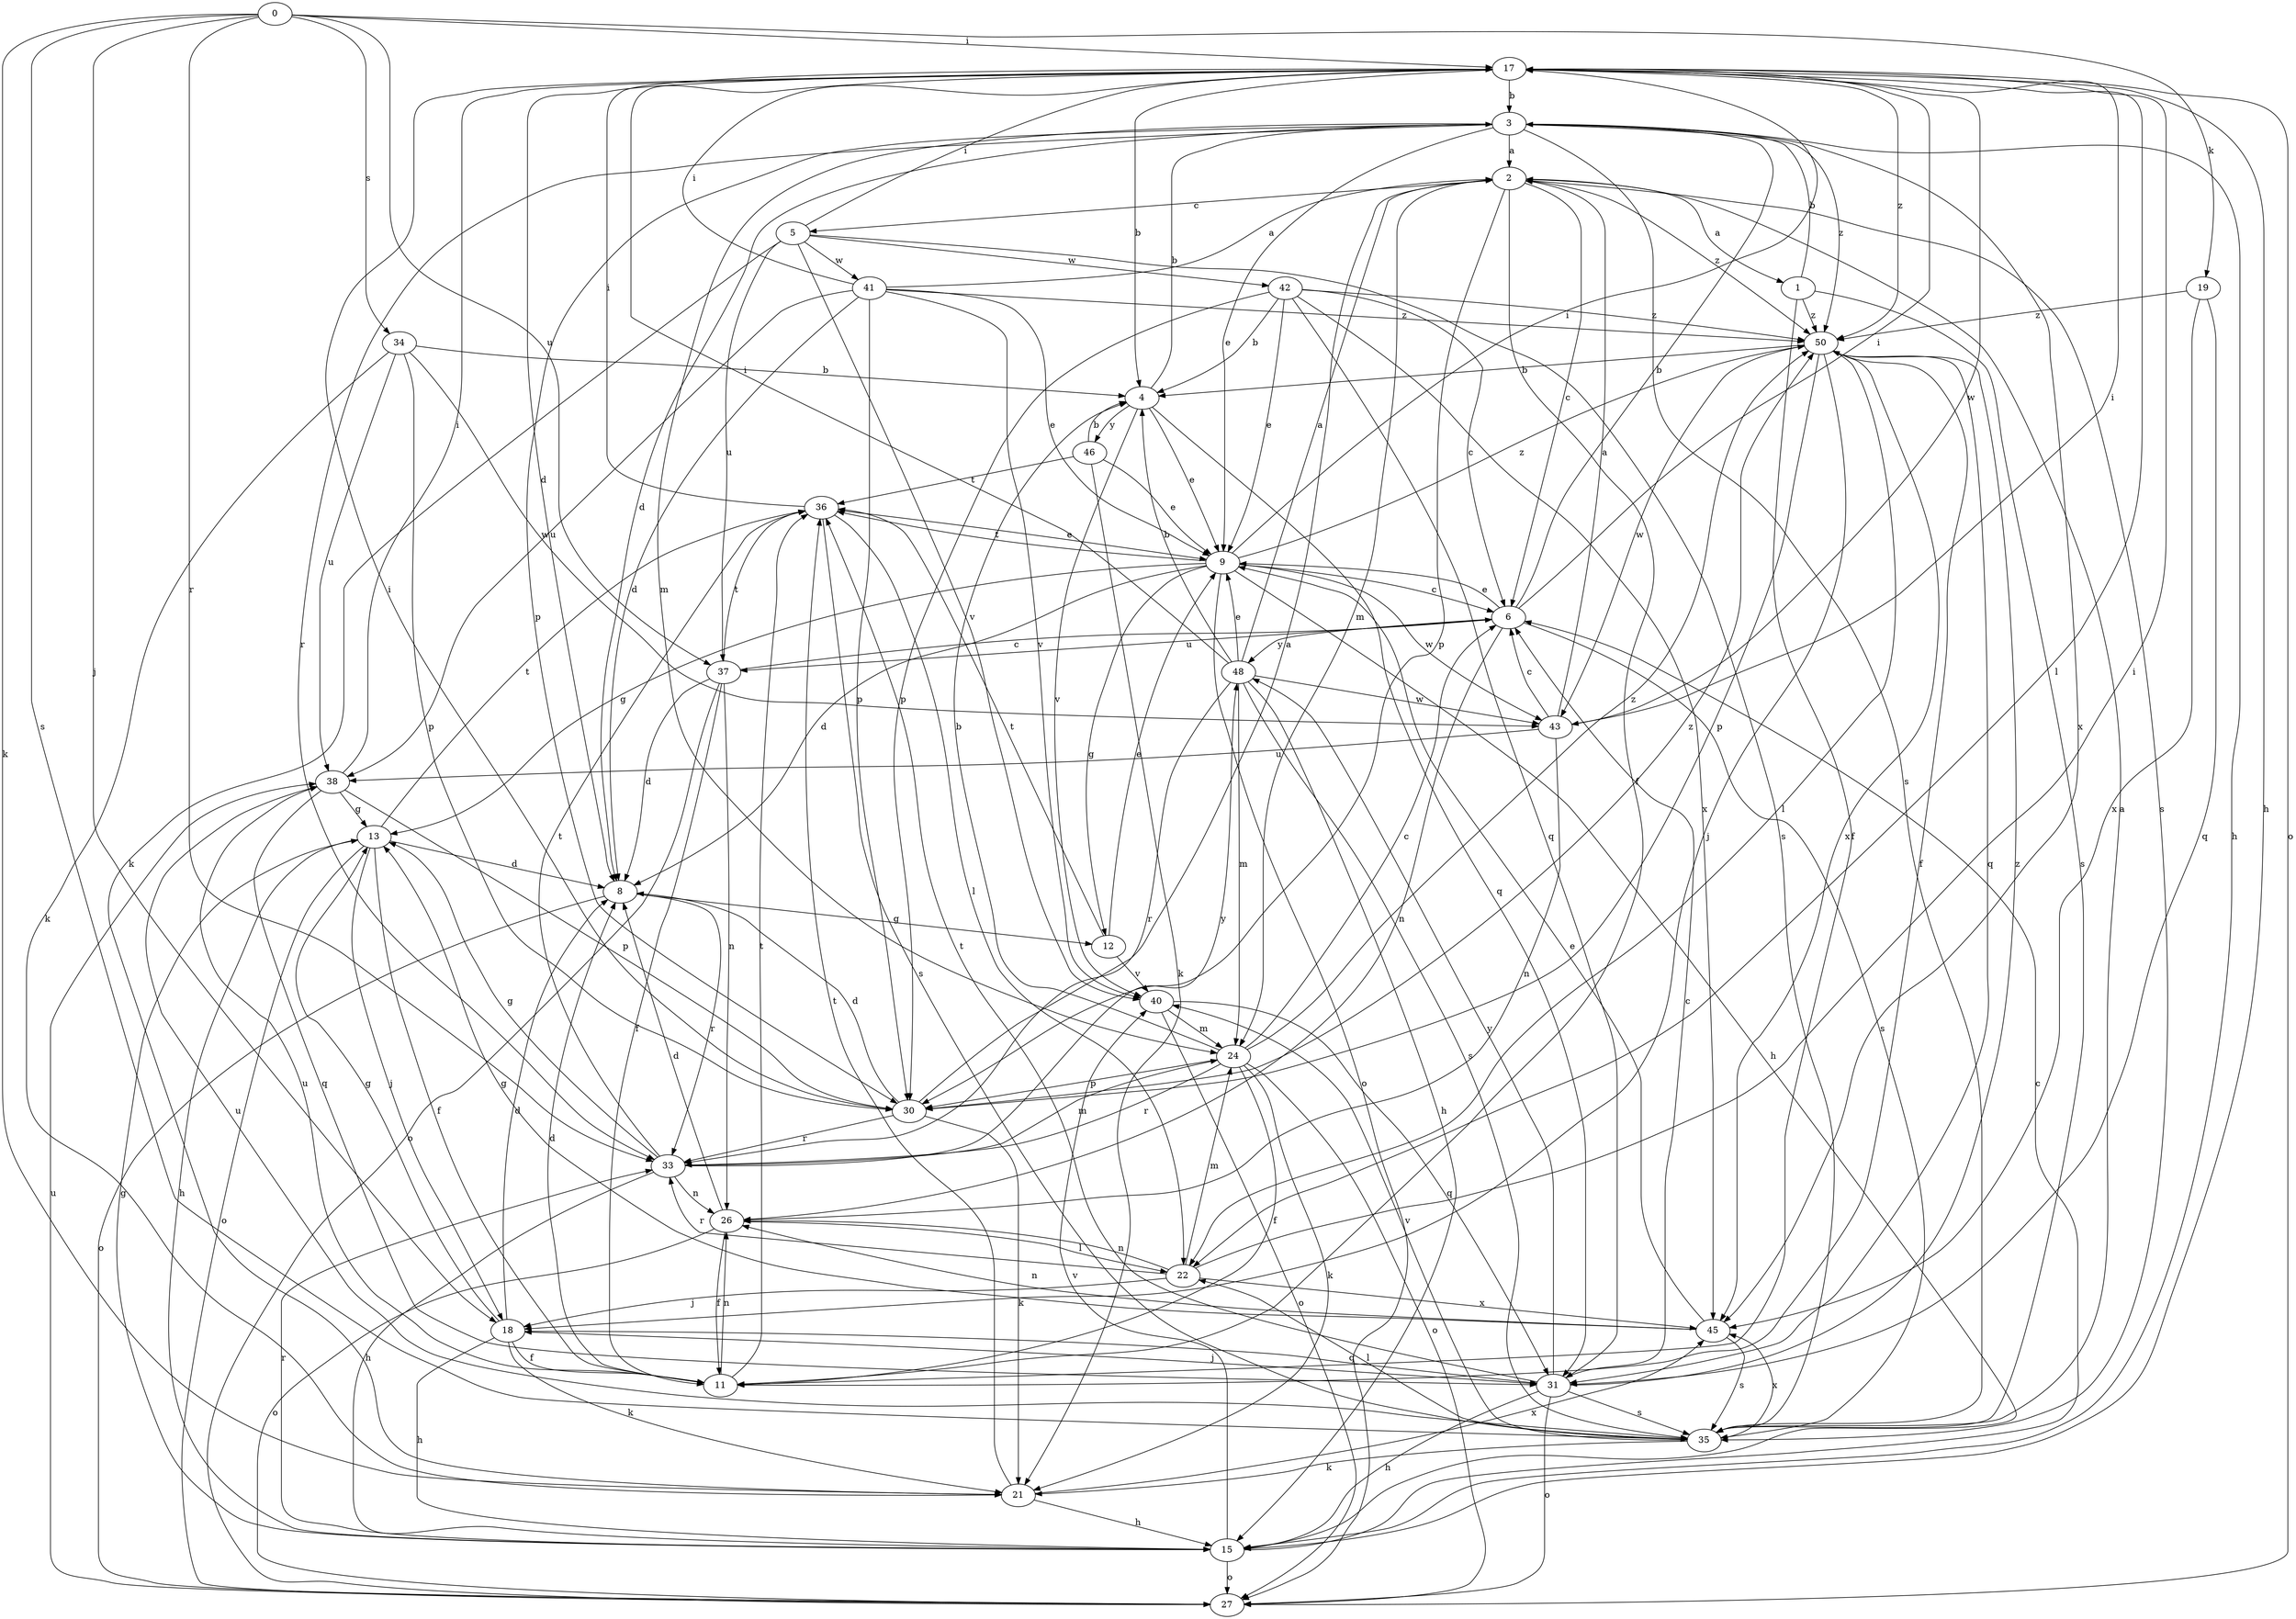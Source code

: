 strict digraph  {
0;
1;
2;
3;
4;
5;
6;
8;
9;
11;
12;
13;
15;
17;
18;
19;
21;
22;
24;
26;
27;
30;
31;
33;
34;
35;
36;
37;
38;
40;
41;
42;
43;
45;
46;
48;
50;
0 -> 17  [label=i];
0 -> 18  [label=j];
0 -> 19  [label=k];
0 -> 21  [label=k];
0 -> 33  [label=r];
0 -> 34  [label=s];
0 -> 35  [label=s];
0 -> 37  [label=u];
1 -> 3  [label=b];
1 -> 11  [label=f];
1 -> 35  [label=s];
1 -> 50  [label=z];
2 -> 1  [label=a];
2 -> 5  [label=c];
2 -> 6  [label=c];
2 -> 11  [label=f];
2 -> 24  [label=m];
2 -> 30  [label=p];
2 -> 35  [label=s];
2 -> 50  [label=z];
3 -> 2  [label=a];
3 -> 8  [label=d];
3 -> 9  [label=e];
3 -> 15  [label=h];
3 -> 24  [label=m];
3 -> 30  [label=p];
3 -> 33  [label=r];
3 -> 35  [label=s];
3 -> 45  [label=x];
3 -> 50  [label=z];
4 -> 3  [label=b];
4 -> 9  [label=e];
4 -> 31  [label=q];
4 -> 40  [label=v];
4 -> 46  [label=y];
5 -> 17  [label=i];
5 -> 21  [label=k];
5 -> 35  [label=s];
5 -> 37  [label=u];
5 -> 40  [label=v];
5 -> 41  [label=w];
5 -> 42  [label=w];
6 -> 3  [label=b];
6 -> 9  [label=e];
6 -> 17  [label=i];
6 -> 26  [label=n];
6 -> 35  [label=s];
6 -> 37  [label=u];
6 -> 48  [label=y];
8 -> 12  [label=g];
8 -> 27  [label=o];
8 -> 33  [label=r];
9 -> 6  [label=c];
9 -> 8  [label=d];
9 -> 12  [label=g];
9 -> 13  [label=g];
9 -> 15  [label=h];
9 -> 17  [label=i];
9 -> 27  [label=o];
9 -> 36  [label=t];
9 -> 43  [label=w];
9 -> 50  [label=z];
11 -> 8  [label=d];
11 -> 26  [label=n];
11 -> 36  [label=t];
11 -> 38  [label=u];
12 -> 9  [label=e];
12 -> 36  [label=t];
12 -> 40  [label=v];
13 -> 8  [label=d];
13 -> 11  [label=f];
13 -> 15  [label=h];
13 -> 18  [label=j];
13 -> 27  [label=o];
13 -> 36  [label=t];
15 -> 6  [label=c];
15 -> 13  [label=g];
15 -> 27  [label=o];
15 -> 33  [label=r];
15 -> 40  [label=v];
17 -> 3  [label=b];
17 -> 4  [label=b];
17 -> 8  [label=d];
17 -> 15  [label=h];
17 -> 22  [label=l];
17 -> 27  [label=o];
17 -> 43  [label=w];
17 -> 50  [label=z];
18 -> 8  [label=d];
18 -> 11  [label=f];
18 -> 13  [label=g];
18 -> 15  [label=h];
18 -> 21  [label=k];
18 -> 31  [label=q];
19 -> 31  [label=q];
19 -> 45  [label=x];
19 -> 50  [label=z];
21 -> 15  [label=h];
21 -> 36  [label=t];
21 -> 45  [label=x];
22 -> 17  [label=i];
22 -> 18  [label=j];
22 -> 24  [label=m];
22 -> 26  [label=n];
22 -> 33  [label=r];
22 -> 45  [label=x];
24 -> 4  [label=b];
24 -> 6  [label=c];
24 -> 11  [label=f];
24 -> 21  [label=k];
24 -> 27  [label=o];
24 -> 30  [label=p];
24 -> 33  [label=r];
24 -> 50  [label=z];
26 -> 8  [label=d];
26 -> 11  [label=f];
26 -> 22  [label=l];
26 -> 27  [label=o];
27 -> 38  [label=u];
30 -> 2  [label=a];
30 -> 8  [label=d];
30 -> 17  [label=i];
30 -> 21  [label=k];
30 -> 33  [label=r];
30 -> 50  [label=z];
31 -> 6  [label=c];
31 -> 15  [label=h];
31 -> 18  [label=j];
31 -> 27  [label=o];
31 -> 35  [label=s];
31 -> 36  [label=t];
31 -> 48  [label=y];
31 -> 50  [label=z];
33 -> 13  [label=g];
33 -> 15  [label=h];
33 -> 24  [label=m];
33 -> 26  [label=n];
33 -> 36  [label=t];
33 -> 48  [label=y];
34 -> 4  [label=b];
34 -> 21  [label=k];
34 -> 30  [label=p];
34 -> 38  [label=u];
34 -> 43  [label=w];
35 -> 2  [label=a];
35 -> 21  [label=k];
35 -> 22  [label=l];
35 -> 38  [label=u];
35 -> 40  [label=v];
35 -> 45  [label=x];
36 -> 9  [label=e];
36 -> 17  [label=i];
36 -> 22  [label=l];
36 -> 35  [label=s];
37 -> 6  [label=c];
37 -> 8  [label=d];
37 -> 11  [label=f];
37 -> 26  [label=n];
37 -> 27  [label=o];
37 -> 36  [label=t];
38 -> 13  [label=g];
38 -> 17  [label=i];
38 -> 30  [label=p];
38 -> 31  [label=q];
40 -> 24  [label=m];
40 -> 27  [label=o];
40 -> 31  [label=q];
41 -> 2  [label=a];
41 -> 8  [label=d];
41 -> 9  [label=e];
41 -> 17  [label=i];
41 -> 30  [label=p];
41 -> 38  [label=u];
41 -> 40  [label=v];
41 -> 50  [label=z];
42 -> 4  [label=b];
42 -> 6  [label=c];
42 -> 9  [label=e];
42 -> 30  [label=p];
42 -> 31  [label=q];
42 -> 45  [label=x];
42 -> 50  [label=z];
43 -> 2  [label=a];
43 -> 6  [label=c];
43 -> 17  [label=i];
43 -> 26  [label=n];
43 -> 38  [label=u];
45 -> 9  [label=e];
45 -> 13  [label=g];
45 -> 26  [label=n];
45 -> 35  [label=s];
46 -> 4  [label=b];
46 -> 9  [label=e];
46 -> 21  [label=k];
46 -> 36  [label=t];
48 -> 2  [label=a];
48 -> 4  [label=b];
48 -> 9  [label=e];
48 -> 15  [label=h];
48 -> 17  [label=i];
48 -> 24  [label=m];
48 -> 33  [label=r];
48 -> 35  [label=s];
48 -> 43  [label=w];
50 -> 4  [label=b];
50 -> 11  [label=f];
50 -> 18  [label=j];
50 -> 22  [label=l];
50 -> 30  [label=p];
50 -> 31  [label=q];
50 -> 43  [label=w];
50 -> 45  [label=x];
}
